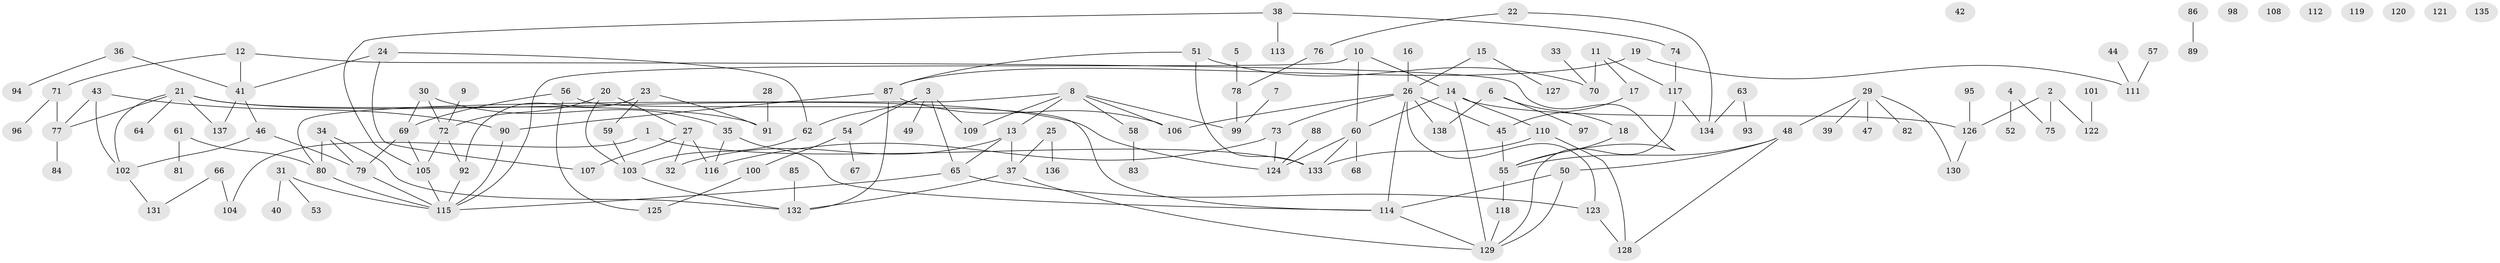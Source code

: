 // coarse degree distribution, {5: 0.0425531914893617, 1: 0.2127659574468085, 2: 0.2765957446808511, 7: 0.06382978723404255, 12: 0.02127659574468085, 3: 0.10638297872340426, 6: 0.0851063829787234, 4: 0.1702127659574468, 8: 0.02127659574468085}
// Generated by graph-tools (version 1.1) at 2025/48/03/04/25 22:48:25]
// undirected, 138 vertices, 174 edges
graph export_dot {
  node [color=gray90,style=filled];
  1;
  2;
  3;
  4;
  5;
  6;
  7;
  8;
  9;
  10;
  11;
  12;
  13;
  14;
  15;
  16;
  17;
  18;
  19;
  20;
  21;
  22;
  23;
  24;
  25;
  26;
  27;
  28;
  29;
  30;
  31;
  32;
  33;
  34;
  35;
  36;
  37;
  38;
  39;
  40;
  41;
  42;
  43;
  44;
  45;
  46;
  47;
  48;
  49;
  50;
  51;
  52;
  53;
  54;
  55;
  56;
  57;
  58;
  59;
  60;
  61;
  62;
  63;
  64;
  65;
  66;
  67;
  68;
  69;
  70;
  71;
  72;
  73;
  74;
  75;
  76;
  77;
  78;
  79;
  80;
  81;
  82;
  83;
  84;
  85;
  86;
  87;
  88;
  89;
  90;
  91;
  92;
  93;
  94;
  95;
  96;
  97;
  98;
  99;
  100;
  101;
  102;
  103;
  104;
  105;
  106;
  107;
  108;
  109;
  110;
  111;
  112;
  113;
  114;
  115;
  116;
  117;
  118;
  119;
  120;
  121;
  122;
  123;
  124;
  125;
  126;
  127;
  128;
  129;
  130;
  131;
  132;
  133;
  134;
  135;
  136;
  137;
  138;
  1 -- 104;
  1 -- 133;
  2 -- 75;
  2 -- 122;
  2 -- 126;
  3 -- 49;
  3 -- 54;
  3 -- 62;
  3 -- 65;
  3 -- 109;
  4 -- 52;
  4 -- 75;
  5 -- 78;
  6 -- 18;
  6 -- 97;
  6 -- 138;
  7 -- 99;
  8 -- 13;
  8 -- 58;
  8 -- 80;
  8 -- 99;
  8 -- 106;
  8 -- 109;
  9 -- 72;
  10 -- 14;
  10 -- 60;
  10 -- 115;
  11 -- 17;
  11 -- 70;
  11 -- 117;
  12 -- 41;
  12 -- 55;
  12 -- 71;
  13 -- 32;
  13 -- 37;
  13 -- 65;
  14 -- 60;
  14 -- 110;
  14 -- 126;
  14 -- 129;
  15 -- 26;
  15 -- 127;
  16 -- 26;
  17 -- 45;
  18 -- 55;
  19 -- 87;
  19 -- 111;
  20 -- 27;
  20 -- 72;
  20 -- 103;
  21 -- 64;
  21 -- 77;
  21 -- 91;
  21 -- 102;
  21 -- 124;
  21 -- 137;
  22 -- 76;
  22 -- 134;
  23 -- 59;
  23 -- 91;
  23 -- 92;
  24 -- 41;
  24 -- 62;
  24 -- 107;
  25 -- 37;
  25 -- 136;
  26 -- 45;
  26 -- 73;
  26 -- 106;
  26 -- 114;
  26 -- 123;
  26 -- 138;
  27 -- 32;
  27 -- 107;
  27 -- 116;
  28 -- 91;
  29 -- 39;
  29 -- 47;
  29 -- 48;
  29 -- 82;
  29 -- 130;
  30 -- 35;
  30 -- 69;
  30 -- 72;
  31 -- 40;
  31 -- 53;
  31 -- 115;
  33 -- 70;
  34 -- 79;
  34 -- 80;
  34 -- 132;
  35 -- 114;
  35 -- 116;
  36 -- 41;
  36 -- 94;
  37 -- 129;
  37 -- 132;
  38 -- 74;
  38 -- 105;
  38 -- 113;
  41 -- 46;
  41 -- 137;
  43 -- 77;
  43 -- 90;
  43 -- 102;
  44 -- 111;
  45 -- 55;
  46 -- 79;
  46 -- 102;
  48 -- 50;
  48 -- 55;
  48 -- 128;
  50 -- 114;
  50 -- 129;
  51 -- 70;
  51 -- 87;
  51 -- 133;
  54 -- 67;
  54 -- 100;
  55 -- 118;
  56 -- 69;
  56 -- 114;
  56 -- 125;
  57 -- 111;
  58 -- 83;
  59 -- 103;
  60 -- 68;
  60 -- 124;
  60 -- 133;
  61 -- 80;
  61 -- 81;
  62 -- 103;
  63 -- 93;
  63 -- 134;
  65 -- 115;
  65 -- 123;
  66 -- 104;
  66 -- 131;
  69 -- 79;
  69 -- 105;
  71 -- 77;
  71 -- 96;
  72 -- 92;
  72 -- 105;
  73 -- 116;
  73 -- 124;
  74 -- 117;
  76 -- 78;
  77 -- 84;
  78 -- 99;
  79 -- 115;
  80 -- 115;
  85 -- 132;
  86 -- 89;
  87 -- 90;
  87 -- 106;
  87 -- 132;
  88 -- 124;
  90 -- 115;
  92 -- 115;
  95 -- 126;
  100 -- 125;
  101 -- 122;
  102 -- 131;
  103 -- 132;
  105 -- 115;
  110 -- 128;
  110 -- 133;
  114 -- 129;
  117 -- 129;
  117 -- 134;
  118 -- 129;
  123 -- 128;
  126 -- 130;
}
